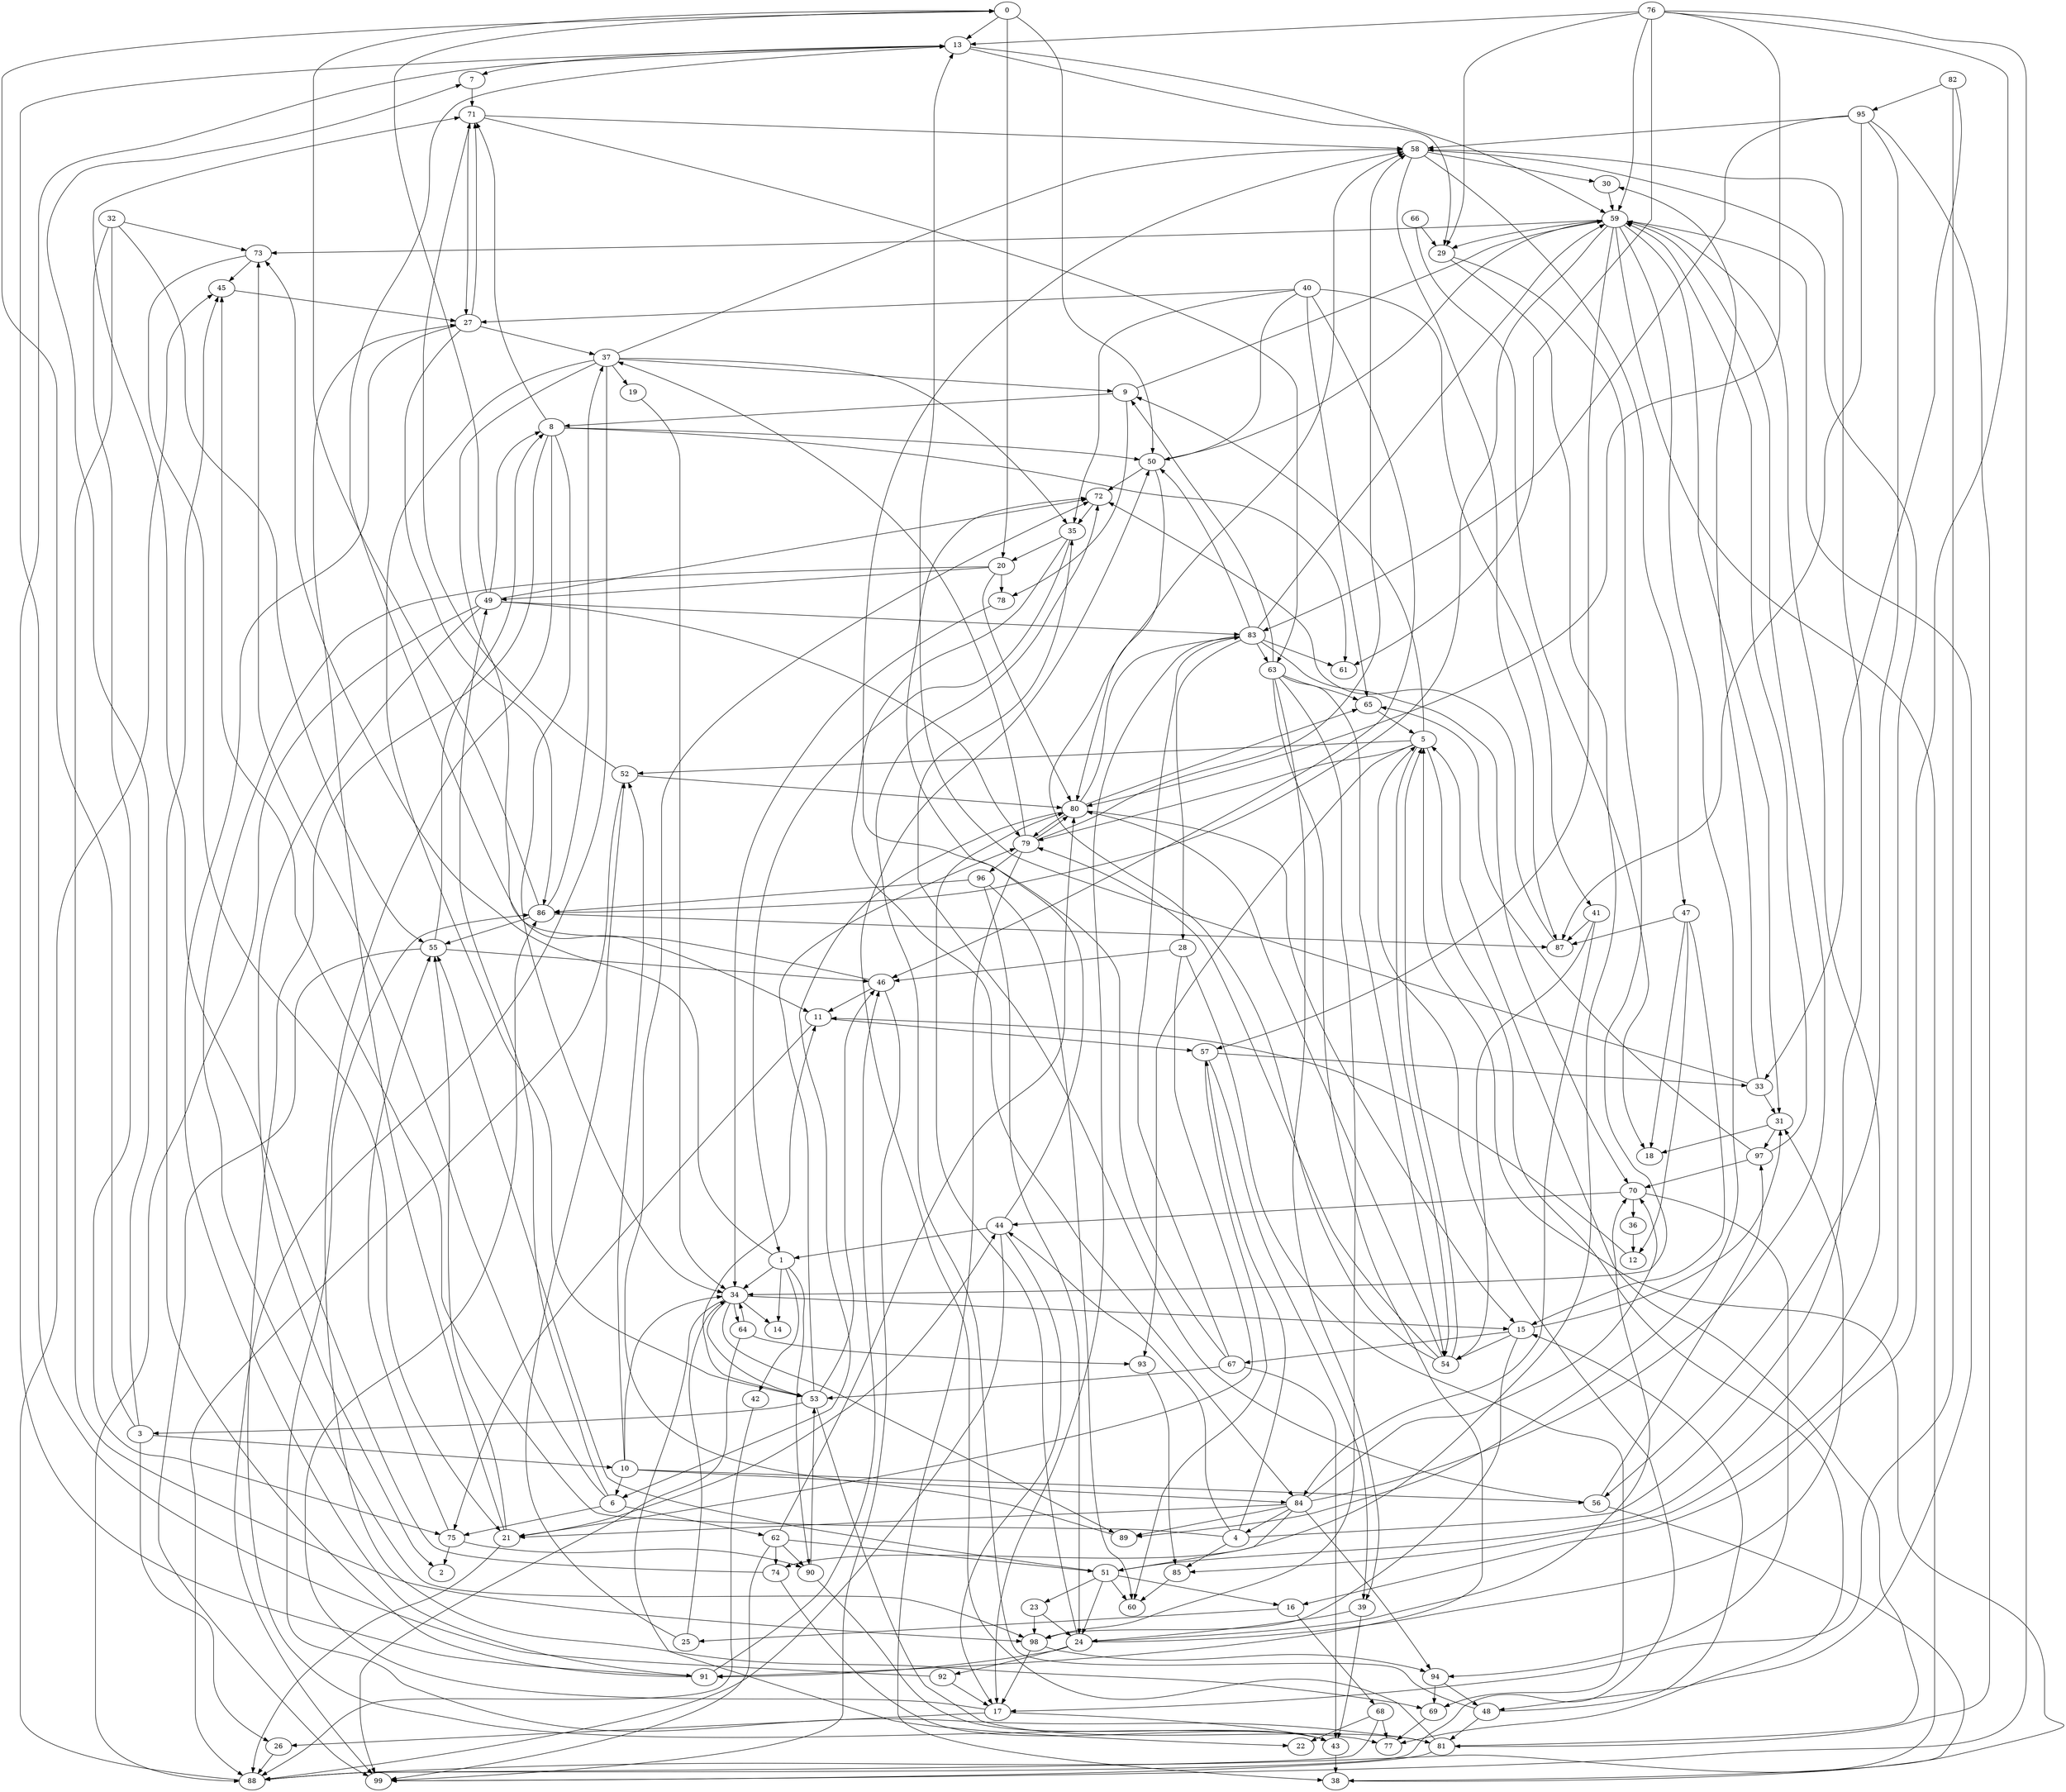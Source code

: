strict digraph "" {
	0 -> 13	[weight=0];
	0 -> 20	[weight=9];
	0 -> 50	[weight=6];
	1 -> 14	[weight=7];
	1 -> 34	[weight=3];
	1 -> 42	[weight=5];
	1 -> 73	[weight=3];
	1 -> 90	[weight=3];
	3 -> 0	[weight=3];
	3 -> 7	[weight=1];
	3 -> 10	[weight=6];
	3 -> 26	[weight=6];
	4 -> 44	[weight=5];
	4 -> 45	[weight=5];
	4 -> 57	[weight=7];
	4 -> 58	[weight=3];
	4 -> 85	[weight=0];
	5 -> 9	[weight=6];
	5 -> 52	[weight=0];
	5 -> 54	[weight=8];
	5 -> 77	[weight=3];
	5 -> 79	[weight=3];
	5 -> 93	[weight=7];
	6 -> 49	[weight=4];
	6 -> 62	[weight=7];
	6 -> 73	[weight=3];
	6 -> 75	[weight=7];
	7 -> 71	[weight=6];
	8 -> 34	[weight=1];
	8 -> 50	[weight=9];
	8 -> 61	[weight=9];
	8 -> 69	[weight=5];
	8 -> 71	[weight=5];
	8 -> 77	[weight=9];
	9 -> 8	[weight=4];
	9 -> 59	[weight=7];
	9 -> 78	[weight=9];
	10 -> 6	[weight=1];
	10 -> 34	[weight=5];
	10 -> 52	[weight=6];
	10 -> 56	[weight=2];
	10 -> 84	[weight=3];
	11 -> 57	[weight=7];
	11 -> 75	[weight=10];
	12 -> 11	[weight=1];
	13 -> 7	[weight=3];
	13 -> 29	[weight=10];
	13 -> 59	[weight=0];
	15 -> 31	[weight=8];
	15 -> 54	[weight=0];
	15 -> 67	[weight=1];
	15 -> 98	[weight=4];
	16 -> 25	[weight=9];
	16 -> 68	[weight=7];
	17 -> 26	[weight=8];
	17 -> 43	[weight=0];
	17 -> 86	[weight=3];
	19 -> 34	[weight=3];
	20 -> 49	[weight=4];
	20 -> 78	[weight=3];
	20 -> 80	[weight=1];
	20 -> 98	[weight=2];
	21 -> 27	[weight=2];
	21 -> 44	[weight=8];
	21 -> 55	[weight=8];
	21 -> 88	[weight=8];
	23 -> 24	[weight=4];
	23 -> 98	[weight=9];
	24 -> 31	[weight=2];
	24 -> 70	[weight=2];
	24 -> 80	[weight=5];
	24 -> 91	[weight=4];
	24 -> 92	[weight=8];
	25 -> 34	[weight=0];
	25 -> 52	[weight=8];
	26 -> 88	[weight=0];
	27 -> 37	[weight=10];
	27 -> 71	[weight=0];
	27 -> 86	[weight=3];
	27 -> 91	[weight=7];
	28 -> 21	[weight=3];
	28 -> 46	[weight=3];
	28 -> 69	[weight=7];
	29 -> 34	[weight=4];
	29 -> 74	[weight=5];
	30 -> 59	[weight=4];
	31 -> 18	[weight=4];
	31 -> 97	[weight=1];
	32 -> 55	[weight=3];
	32 -> 73	[weight=3];
	32 -> 75	[weight=1];
	32 -> 98	[weight=9];
	33 -> 13	[weight=6];
	33 -> 30	[weight=6];
	33 -> 31	[weight=10];
	34 -> 14	[weight=1];
	34 -> 15	[weight=9];
	34 -> 22	[weight=2];
	34 -> 53	[weight=2];
	34 -> 64	[weight=9];
	34 -> 89	[weight=10];
	35 -> 1	[weight=0];
	35 -> 20	[weight=5];
	35 -> 84	[weight=4];
	36 -> 12	[weight=7];
	37 -> 9	[weight=8];
	37 -> 11	[weight=4];
	37 -> 19	[weight=9];
	37 -> 35	[weight=2];
	37 -> 53	[weight=6];
	37 -> 58	[weight=1];
	37 -> 99	[weight=6];
	38 -> 5	[weight=4];
	39 -> 24	[weight=10];
	39 -> 43	[weight=10];
	40 -> 27	[weight=4];
	40 -> 35	[weight=9];
	40 -> 41	[weight=8];
	40 -> 46	[weight=8];
	40 -> 50	[weight=2];
	40 -> 65	[weight=0];
	41 -> 54	[weight=9];
	41 -> 84	[weight=10];
	41 -> 87	[weight=8];
	42 -> 88	[weight=5];
	43 -> 38	[weight=2];
	44 -> 1	[weight=8];
	44 -> 17	[weight=1];
	44 -> 72	[weight=1];
	44 -> 88	[weight=0];
	45 -> 27	[weight=4];
	46 -> 11	[weight=0];
	46 -> 13	[weight=1];
	46 -> 99	[weight=3];
	47 -> 12	[weight=1];
	47 -> 15	[weight=6];
	47 -> 18	[weight=6];
	47 -> 87	[weight=0];
	48 -> 15	[weight=0];
	48 -> 72	[weight=0];
	48 -> 81	[weight=5];
	49 -> 0	[weight=6];
	49 -> 2	[weight=6];
	49 -> 8	[weight=9];
	49 -> 72	[weight=2];
	49 -> 79	[weight=10];
	49 -> 83	[weight=7];
	49 -> 88	[weight=9];
	50 -> 59	[weight=5];
	50 -> 72	[weight=5];
	50 -> 80	[weight=5];
	51 -> 16	[weight=5];
	51 -> 23	[weight=0];
	51 -> 24	[weight=6];
	51 -> 55	[weight=0];
	51 -> 59	[weight=3];
	51 -> 60	[weight=6];
	52 -> 71	[weight=5];
	52 -> 80	[weight=9];
	52 -> 88	[weight=6];
	53 -> 3	[weight=1];
	53 -> 11	[weight=9];
	53 -> 46	[weight=3];
	53 -> 79	[weight=7];
	53 -> 81	[weight=4];
	54 -> 5	[weight=2];
	54 -> 58	[weight=6];
	54 -> 79	[weight=2];
	54 -> 80	[weight=10];
	55 -> 8	[weight=3];
	55 -> 46	[weight=5];
	55 -> 99	[weight=8];
	56 -> 35	[weight=4];
	56 -> 38	[weight=3];
	56 -> 97	[weight=6];
	57 -> 33	[weight=1];
	57 -> 39	[weight=1];
	57 -> 60	[weight=0];
	58 -> 30	[weight=4];
	58 -> 47	[weight=10];
	58 -> 85	[weight=3];
	58 -> 87	[weight=2];
	59 -> 29	[weight=4];
	59 -> 31	[weight=9];
	59 -> 48	[weight=5];
	59 -> 57	[weight=6];
	59 -> 73	[weight=10];
	59 -> 86	[weight=1];
	59 -> 88	[weight=8];
	59 -> 89	[weight=5];
	62 -> 51	[weight=10];
	62 -> 74	[weight=9];
	62 -> 80	[weight=4];
	62 -> 90	[weight=6];
	62 -> 99	[weight=2];
	63 -> 9	[weight=6];
	63 -> 39	[weight=4];
	63 -> 54	[weight=6];
	63 -> 65	[weight=10];
	63 -> 91	[weight=2];
	63 -> 98	[weight=3];
	64 -> 34	[weight=1];
	64 -> 93	[weight=4];
	64 -> 99	[weight=7];
	65 -> 5	[weight=0];
	66 -> 18	[weight=3];
	66 -> 29	[weight=10];
	67 -> 43	[weight=9];
	67 -> 53	[weight=0];
	67 -> 58	[weight=4];
	67 -> 83	[weight=0];
	68 -> 22	[weight=7];
	68 -> 77	[weight=3];
	68 -> 88	[weight=7];
	69 -> 77	[weight=4];
	70 -> 36	[weight=10];
	70 -> 44	[weight=6];
	70 -> 94	[weight=2];
	71 -> 27	[weight=8];
	71 -> 58	[weight=3];
	71 -> 63	[weight=5];
	72 -> 35	[weight=9];
	73 -> 21	[weight=5];
	73 -> 45	[weight=5];
	74 -> 43	[weight=0];
	74 -> 71	[weight=0];
	75 -> 2	[weight=10];
	75 -> 55	[weight=9];
	75 -> 90	[weight=5];
	76 -> 13	[weight=9];
	76 -> 16	[weight=4];
	76 -> 29	[weight=6];
	76 -> 59	[weight=9];
	76 -> 61	[weight=7];
	76 -> 80	[weight=8];
	76 -> 99	[weight=8];
	78 -> 34	[weight=9];
	79 -> 37	[weight=1];
	79 -> 38	[weight=8];
	79 -> 58	[weight=5];
	79 -> 80	[weight=7];
	79 -> 96	[weight=1];
	80 -> 6	[weight=8];
	80 -> 15	[weight=3];
	80 -> 65	[weight=1];
	80 -> 79	[weight=9];
	80 -> 83	[weight=3];
	81 -> 5	[weight=2];
	81 -> 50	[weight=2];
	81 -> 86	[weight=7];
	81 -> 99	[weight=8];
	82 -> 17	[weight=10];
	82 -> 33	[weight=0];
	82 -> 95	[weight=5];
	83 -> 17	[weight=2];
	83 -> 28	[weight=10];
	83 -> 50	[weight=1];
	83 -> 59	[weight=9];
	83 -> 61	[weight=10];
	83 -> 63	[weight=4];
	83 -> 70	[weight=6];
	84 -> 4	[weight=10];
	84 -> 21	[weight=10];
	84 -> 51	[weight=3];
	84 -> 59	[weight=7];
	84 -> 70	[weight=0];
	84 -> 89	[weight=4];
	84 -> 94	[weight=6];
	85 -> 60	[weight=10];
	86 -> 0	[weight=4];
	86 -> 37	[weight=4];
	86 -> 55	[weight=9];
	86 -> 87	[weight=2];
	87 -> 72	[weight=10];
	88 -> 5	[weight=1];
	88 -> 45	[weight=7];
	89 -> 72	[weight=8];
	90 -> 43	[weight=0];
	90 -> 53	[weight=7];
	91 -> 13	[weight=2];
	91 -> 45	[weight=5];
	91 -> 46	[weight=9];
	92 -> 13	[weight=7];
	92 -> 17	[weight=2];
	93 -> 85	[weight=10];
	94 -> 48	[weight=9];
	94 -> 69	[weight=8];
	95 -> 56	[weight=2];
	95 -> 58	[weight=10];
	95 -> 81	[weight=9];
	95 -> 83	[weight=10];
	95 -> 87	[weight=7];
	96 -> 24	[weight=10];
	96 -> 60	[weight=5];
	96 -> 86	[weight=1];
	97 -> 59	[weight=5];
	97 -> 65	[weight=10];
	97 -> 70	[weight=3];
	98 -> 17	[weight=4];
	98 -> 94	[weight=10];
}
